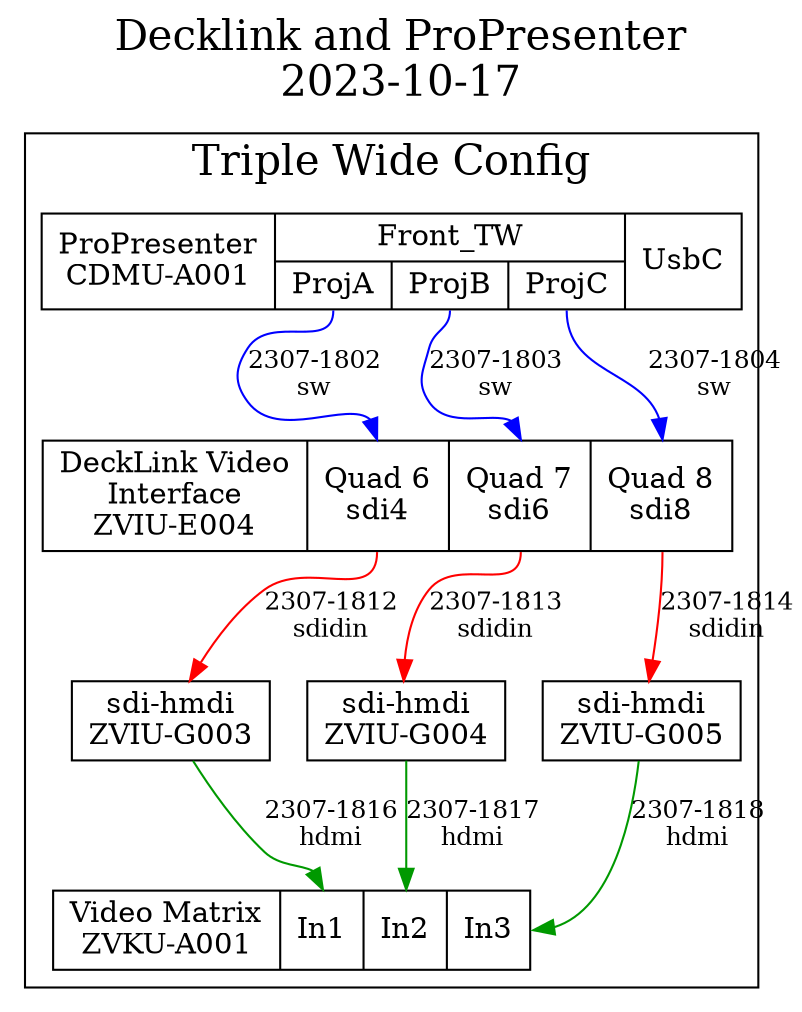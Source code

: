 digraph TopologyDeckLink {
    labelloc=t
    label="Decklink and ProPresenter\n2023-10-17" fontsize="20"
    edge [style=dotted] 
    node [shape=box]
    //resolution=70 size= "22,17!"  ratio=fill
    //dot -Tpdf decklink_propresenter.gv >decklink_propresenter.pdf 
    
subgraph cluster_triplewide {   
	label="Triple Wide Config"
    
zviue004tw [shape=record label="
 DeckLink Video\nInterface\nZVIU-E004 | 
{{ 
  <c4> Quad 6\nsdi4
| <c6> Quad 7\nsdi6
| <c8> Quad 8\nsdi8 
}
}
"];    

cdmua001tw [shape=record label="
ProPresenter\nCDMU-A001 
|
{{ 
 {  Front_TW | { <pa> ProjA  | <pb> ProjB | <pc> ProjC }   } 	
	
}}
| { <tb> UsbC } 	
"]; 

zvkua001tw  [shape=record label="
Video Matrix\nZVKU-A001
| <in1> In1
| <in2> In2
| <in3> In3
 "] 
 
zviug003    [label="sdi-hmdi\nZVIU-G003"]
zviug004    [label="sdi-hmdi\nZVIU-G004"]
zviug005    [label="sdi-hmdi\nZVIU-G005"] 
} //cluster_triplewide

subgraph hdmi_edges {
	edge [style=solid, color="#009900", fontsize="12pt" ]
zviug003 -> zvkua001tw:in1 [label="2307-1816\nhdmi" ]
zviug004 -> zvkua001tw:in2 [label="2307-1817\nhdmi" ]
zviug005 -> zvkua001tw:in3 [label="2307-1818\nhdmi" ]
}

subgraph sdidin_edges {
	edge [style=solid, color="red", fontsize="12pt" ]
 
zviue004tw:c4      -> zviug003  [label="2307-1812\nsdidin" ]
zviue004tw:c6      -> zviug004  [label="2307-1813\nsdidin" ]
zviue004tw:c8      -> zviug005  [label="2307-1814\nsdidin" ]
}

subgraph sw_edges { 
	edge [style="solid", color="blue" fontsize="12pt"]
	
cdmua001tw:pa -> zviue004tw:c4   [label="2307-1802\nsw" ]
cdmua001tw:pb -> zviue004tw:c6   [label="2307-1803\nsw" ]
cdmua001tw:pc -> zviue004tw:c8   [label="2307-1804\nsw" ]
}
 
}